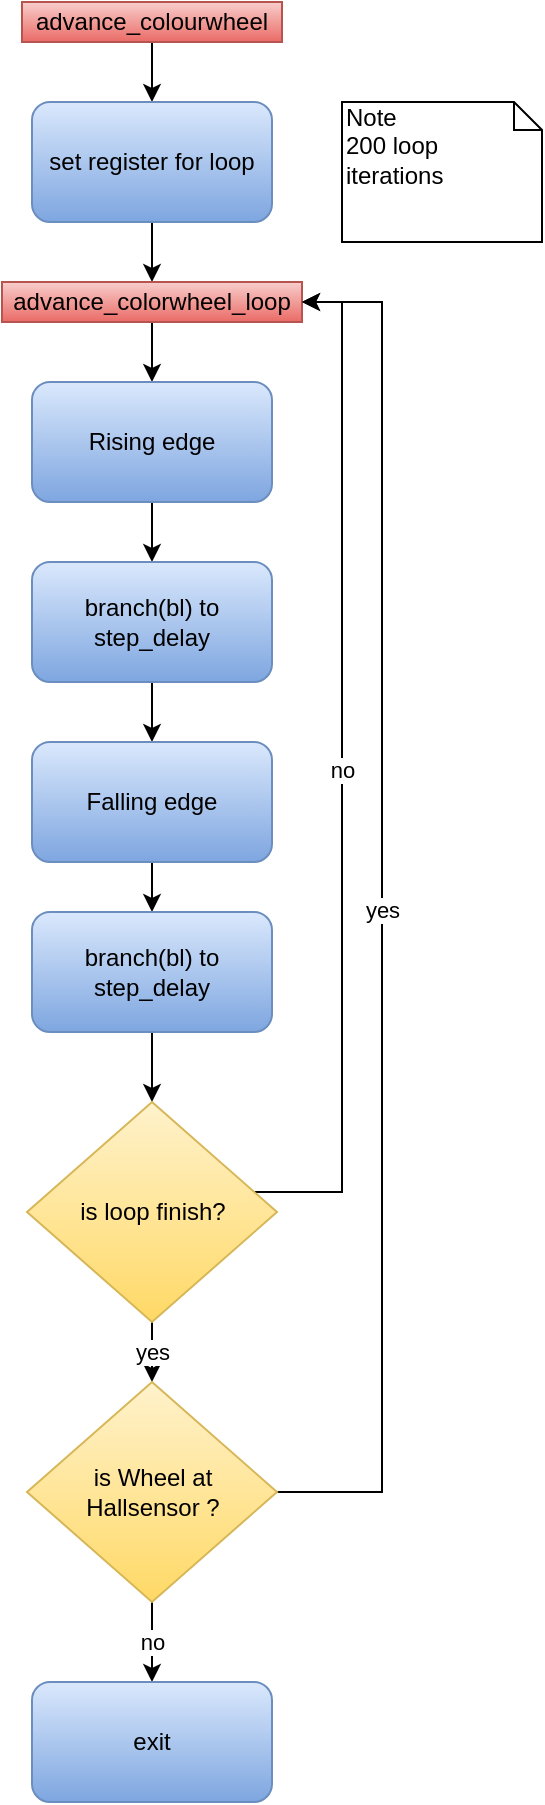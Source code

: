 <mxfile version="12.7.9" type="device"><diagram id="RtXqkULrbOA2je6o88PO" name="Seite-1"><mxGraphModel dx="467" dy="372" grid="1" gridSize="10" guides="1" tooltips="1" connect="1" arrows="1" fold="1" page="1" pageScale="1" pageWidth="827" pageHeight="1169" math="0" shadow="0"><root><mxCell id="0"/><mxCell id="1" parent="0"/><mxCell id="3Xbq6vHQorGmpI-kiK_a-26" value="" style="edgeStyle=orthogonalEdgeStyle;rounded=0;orthogonalLoop=1;jettySize=auto;html=1;" parent="1" source="3Xbq6vHQorGmpI-kiK_a-2" target="3Xbq6vHQorGmpI-kiK_a-3" edge="1"><mxGeometry relative="1" as="geometry"/></mxCell><mxCell id="3Xbq6vHQorGmpI-kiK_a-2" value="advance_colourwheel" style="text;html=1;strokeColor=#b85450;fillColor=#f8cecc;align=center;verticalAlign=middle;whiteSpace=wrap;rounded=0;gradientColor=#ea6b66;" parent="1" vertex="1"><mxGeometry x="120" y="60" width="130" height="20" as="geometry"/></mxCell><mxCell id="3Xbq6vHQorGmpI-kiK_a-25" style="edgeStyle=orthogonalEdgeStyle;rounded=0;orthogonalLoop=1;jettySize=auto;html=1;entryX=0.5;entryY=0;entryDx=0;entryDy=0;" parent="1" source="3Xbq6vHQorGmpI-kiK_a-3" target="3Xbq6vHQorGmpI-kiK_a-4" edge="1"><mxGeometry relative="1" as="geometry"/></mxCell><mxCell id="3Xbq6vHQorGmpI-kiK_a-3" value="set register for loop" style="rounded=1;whiteSpace=wrap;html=1;gradientColor=#7ea6e0;fillColor=#dae8fc;strokeColor=#6c8ebf;" parent="1" vertex="1"><mxGeometry x="125" y="110" width="120" height="60" as="geometry"/></mxCell><mxCell id="3Xbq6vHQorGmpI-kiK_a-18" value="" style="edgeStyle=orthogonalEdgeStyle;rounded=0;orthogonalLoop=1;jettySize=auto;html=1;" parent="1" source="3Xbq6vHQorGmpI-kiK_a-4" target="3Xbq6vHQorGmpI-kiK_a-5" edge="1"><mxGeometry relative="1" as="geometry"/></mxCell><mxCell id="3Xbq6vHQorGmpI-kiK_a-4" value="advance_colorwheel_loop" style="text;html=1;strokeColor=#b85450;fillColor=#f8cecc;align=center;verticalAlign=middle;whiteSpace=wrap;rounded=0;gradientColor=#ea6b66;" parent="1" vertex="1"><mxGeometry x="110" y="200" width="150" height="20" as="geometry"/></mxCell><mxCell id="3Xbq6vHQorGmpI-kiK_a-19" value="" style="edgeStyle=orthogonalEdgeStyle;rounded=0;orthogonalLoop=1;jettySize=auto;html=1;" parent="1" source="3Xbq6vHQorGmpI-kiK_a-5" target="3Xbq6vHQorGmpI-kiK_a-6" edge="1"><mxGeometry relative="1" as="geometry"/></mxCell><mxCell id="3Xbq6vHQorGmpI-kiK_a-5" value="Rising edge" style="rounded=1;whiteSpace=wrap;html=1;gradientColor=#7ea6e0;fillColor=#dae8fc;strokeColor=#6c8ebf;" parent="1" vertex="1"><mxGeometry x="125" y="250" width="120" height="60" as="geometry"/></mxCell><mxCell id="3Xbq6vHQorGmpI-kiK_a-20" value="" style="edgeStyle=orthogonalEdgeStyle;rounded=0;orthogonalLoop=1;jettySize=auto;html=1;" parent="1" source="3Xbq6vHQorGmpI-kiK_a-6" target="3Xbq6vHQorGmpI-kiK_a-7" edge="1"><mxGeometry relative="1" as="geometry"/></mxCell><mxCell id="3Xbq6vHQorGmpI-kiK_a-6" value="branch(bl) to&lt;br&gt;step_delay" style="rounded=1;whiteSpace=wrap;html=1;gradientColor=#7ea6e0;fillColor=#dae8fc;strokeColor=#6c8ebf;" parent="1" vertex="1"><mxGeometry x="125" y="340" width="120" height="60" as="geometry"/></mxCell><mxCell id="3Xbq6vHQorGmpI-kiK_a-21" value="" style="edgeStyle=orthogonalEdgeStyle;rounded=0;orthogonalLoop=1;jettySize=auto;html=1;" parent="1" source="3Xbq6vHQorGmpI-kiK_a-7" target="3Xbq6vHQorGmpI-kiK_a-8" edge="1"><mxGeometry relative="1" as="geometry"/></mxCell><mxCell id="3Xbq6vHQorGmpI-kiK_a-7" value="Falling edge" style="rounded=1;whiteSpace=wrap;html=1;gradientColor=#7ea6e0;fillColor=#dae8fc;strokeColor=#6c8ebf;" parent="1" vertex="1"><mxGeometry x="125" y="430" width="120" height="60" as="geometry"/></mxCell><mxCell id="3Xbq6vHQorGmpI-kiK_a-22" value="" style="edgeStyle=orthogonalEdgeStyle;rounded=0;orthogonalLoop=1;jettySize=auto;html=1;" parent="1" source="3Xbq6vHQorGmpI-kiK_a-8" target="3Xbq6vHQorGmpI-kiK_a-9" edge="1"><mxGeometry relative="1" as="geometry"/></mxCell><mxCell id="3Xbq6vHQorGmpI-kiK_a-8" value="branch(bl) to&lt;br&gt;step_delay" style="rounded=1;whiteSpace=wrap;html=1;gradientColor=#7ea6e0;fillColor=#dae8fc;strokeColor=#6c8ebf;" parent="1" vertex="1"><mxGeometry x="125" y="515" width="120" height="60" as="geometry"/></mxCell><mxCell id="3Xbq6vHQorGmpI-kiK_a-10" value="no" style="edgeStyle=orthogonalEdgeStyle;rounded=0;orthogonalLoop=1;jettySize=auto;html=1;entryX=1;entryY=0.5;entryDx=0;entryDy=0;" parent="1" source="3Xbq6vHQorGmpI-kiK_a-9" target="3Xbq6vHQorGmpI-kiK_a-4" edge="1"><mxGeometry relative="1" as="geometry"><Array as="points"><mxPoint x="280" y="655"/><mxPoint x="280" y="210"/></Array></mxGeometry></mxCell><mxCell id="3Xbq6vHQorGmpI-kiK_a-13" value="yes" style="edgeStyle=orthogonalEdgeStyle;rounded=0;orthogonalLoop=1;jettySize=auto;html=1;" parent="1" source="3Xbq6vHQorGmpI-kiK_a-9" target="3Xbq6vHQorGmpI-kiK_a-12" edge="1"><mxGeometry relative="1" as="geometry"/></mxCell><mxCell id="3Xbq6vHQorGmpI-kiK_a-9" value="is loop finish?" style="rhombus;whiteSpace=wrap;html=1;gradientColor=#ffd966;fillColor=#fff2cc;strokeColor=#d6b656;" parent="1" vertex="1"><mxGeometry x="122.5" y="610" width="125" height="110" as="geometry"/></mxCell><mxCell id="3Xbq6vHQorGmpI-kiK_a-15" value="yes" style="edgeStyle=orthogonalEdgeStyle;rounded=0;orthogonalLoop=1;jettySize=auto;html=1;entryX=1;entryY=0.5;entryDx=0;entryDy=0;exitX=1;exitY=0.5;exitDx=0;exitDy=0;" parent="1" source="3Xbq6vHQorGmpI-kiK_a-12" target="3Xbq6vHQorGmpI-kiK_a-4" edge="1"><mxGeometry relative="1" as="geometry"><mxPoint x="320" y="207.333" as="targetPoint"/><Array as="points"><mxPoint x="300" y="805"/><mxPoint x="300" y="210"/></Array></mxGeometry></mxCell><mxCell id="3Xbq6vHQorGmpI-kiK_a-17" value="no" style="edgeStyle=orthogonalEdgeStyle;rounded=0;orthogonalLoop=1;jettySize=auto;html=1;entryX=0.5;entryY=0;entryDx=0;entryDy=0;" parent="1" source="3Xbq6vHQorGmpI-kiK_a-12" edge="1" target="sLDciUpoLWnQbdYSUsL7-1"><mxGeometry relative="1" as="geometry"><mxPoint x="183" y="890" as="targetPoint"/></mxGeometry></mxCell><mxCell id="3Xbq6vHQorGmpI-kiK_a-12" value="is Wheel at &lt;br&gt;Hallsensor ?" style="rhombus;whiteSpace=wrap;html=1;gradientColor=#ffd966;fillColor=#fff2cc;strokeColor=#d6b656;" parent="1" vertex="1"><mxGeometry x="122.5" y="750" width="125" height="110" as="geometry"/></mxCell><mxCell id="3Xbq6vHQorGmpI-kiK_a-27" value="Note&lt;br&gt;200 loop iterations" style="shape=note;whiteSpace=wrap;html=1;size=14;verticalAlign=top;align=left;spacingTop=-6;" parent="1" vertex="1"><mxGeometry x="280" y="110" width="100" height="70" as="geometry"/></mxCell><mxCell id="sLDciUpoLWnQbdYSUsL7-1" value="exit" style="rounded=1;whiteSpace=wrap;html=1;gradientColor=#7ea6e0;fillColor=#dae8fc;strokeColor=#6c8ebf;" vertex="1" parent="1"><mxGeometry x="125" y="900" width="120" height="60" as="geometry"/></mxCell></root></mxGraphModel></diagram></mxfile>